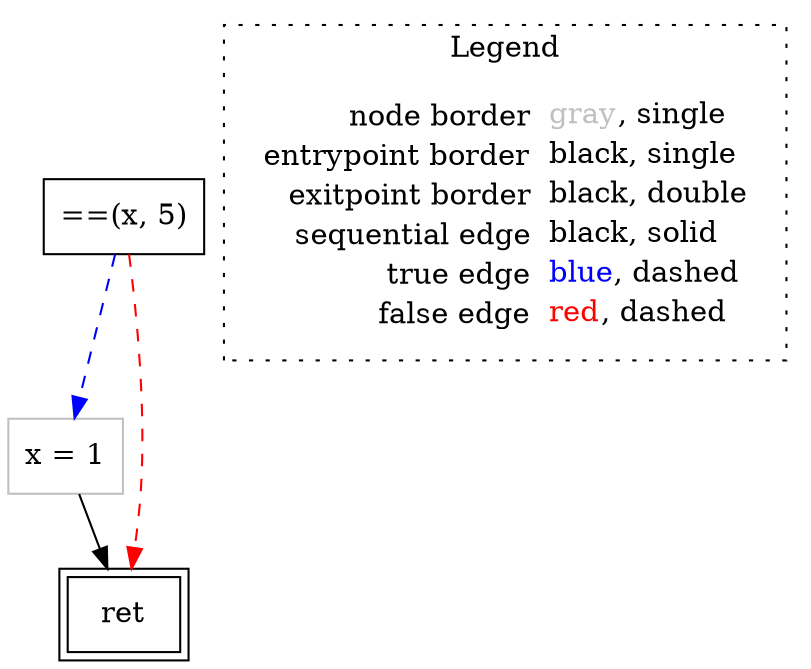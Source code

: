 digraph {
	"node0" [shape="rect",color="black",label=<==(x, 5)>];
	"node1" [shape="rect",color="gray",label=<x = 1>];
	"node2" [shape="rect",color="black",peripheries="2",label=<ret>];
	"node1" -> "node2" [color="black"];
	"node0" -> "node1" [color="blue",style="dashed"];
	"node0" -> "node2" [color="red",style="dashed"];
subgraph cluster_legend {
	label="Legend";
	style=dotted;
	node [shape=plaintext];
	"legend" [label=<<table border="0" cellpadding="2" cellspacing="0" cellborder="0"><tr><td align="right">node border&nbsp;</td><td align="left"><font color="gray">gray</font>, single</td></tr><tr><td align="right">entrypoint border&nbsp;</td><td align="left"><font color="black">black</font>, single</td></tr><tr><td align="right">exitpoint border&nbsp;</td><td align="left"><font color="black">black</font>, double</td></tr><tr><td align="right">sequential edge&nbsp;</td><td align="left"><font color="black">black</font>, solid</td></tr><tr><td align="right">true edge&nbsp;</td><td align="left"><font color="blue">blue</font>, dashed</td></tr><tr><td align="right">false edge&nbsp;</td><td align="left"><font color="red">red</font>, dashed</td></tr></table>>];
}

}
